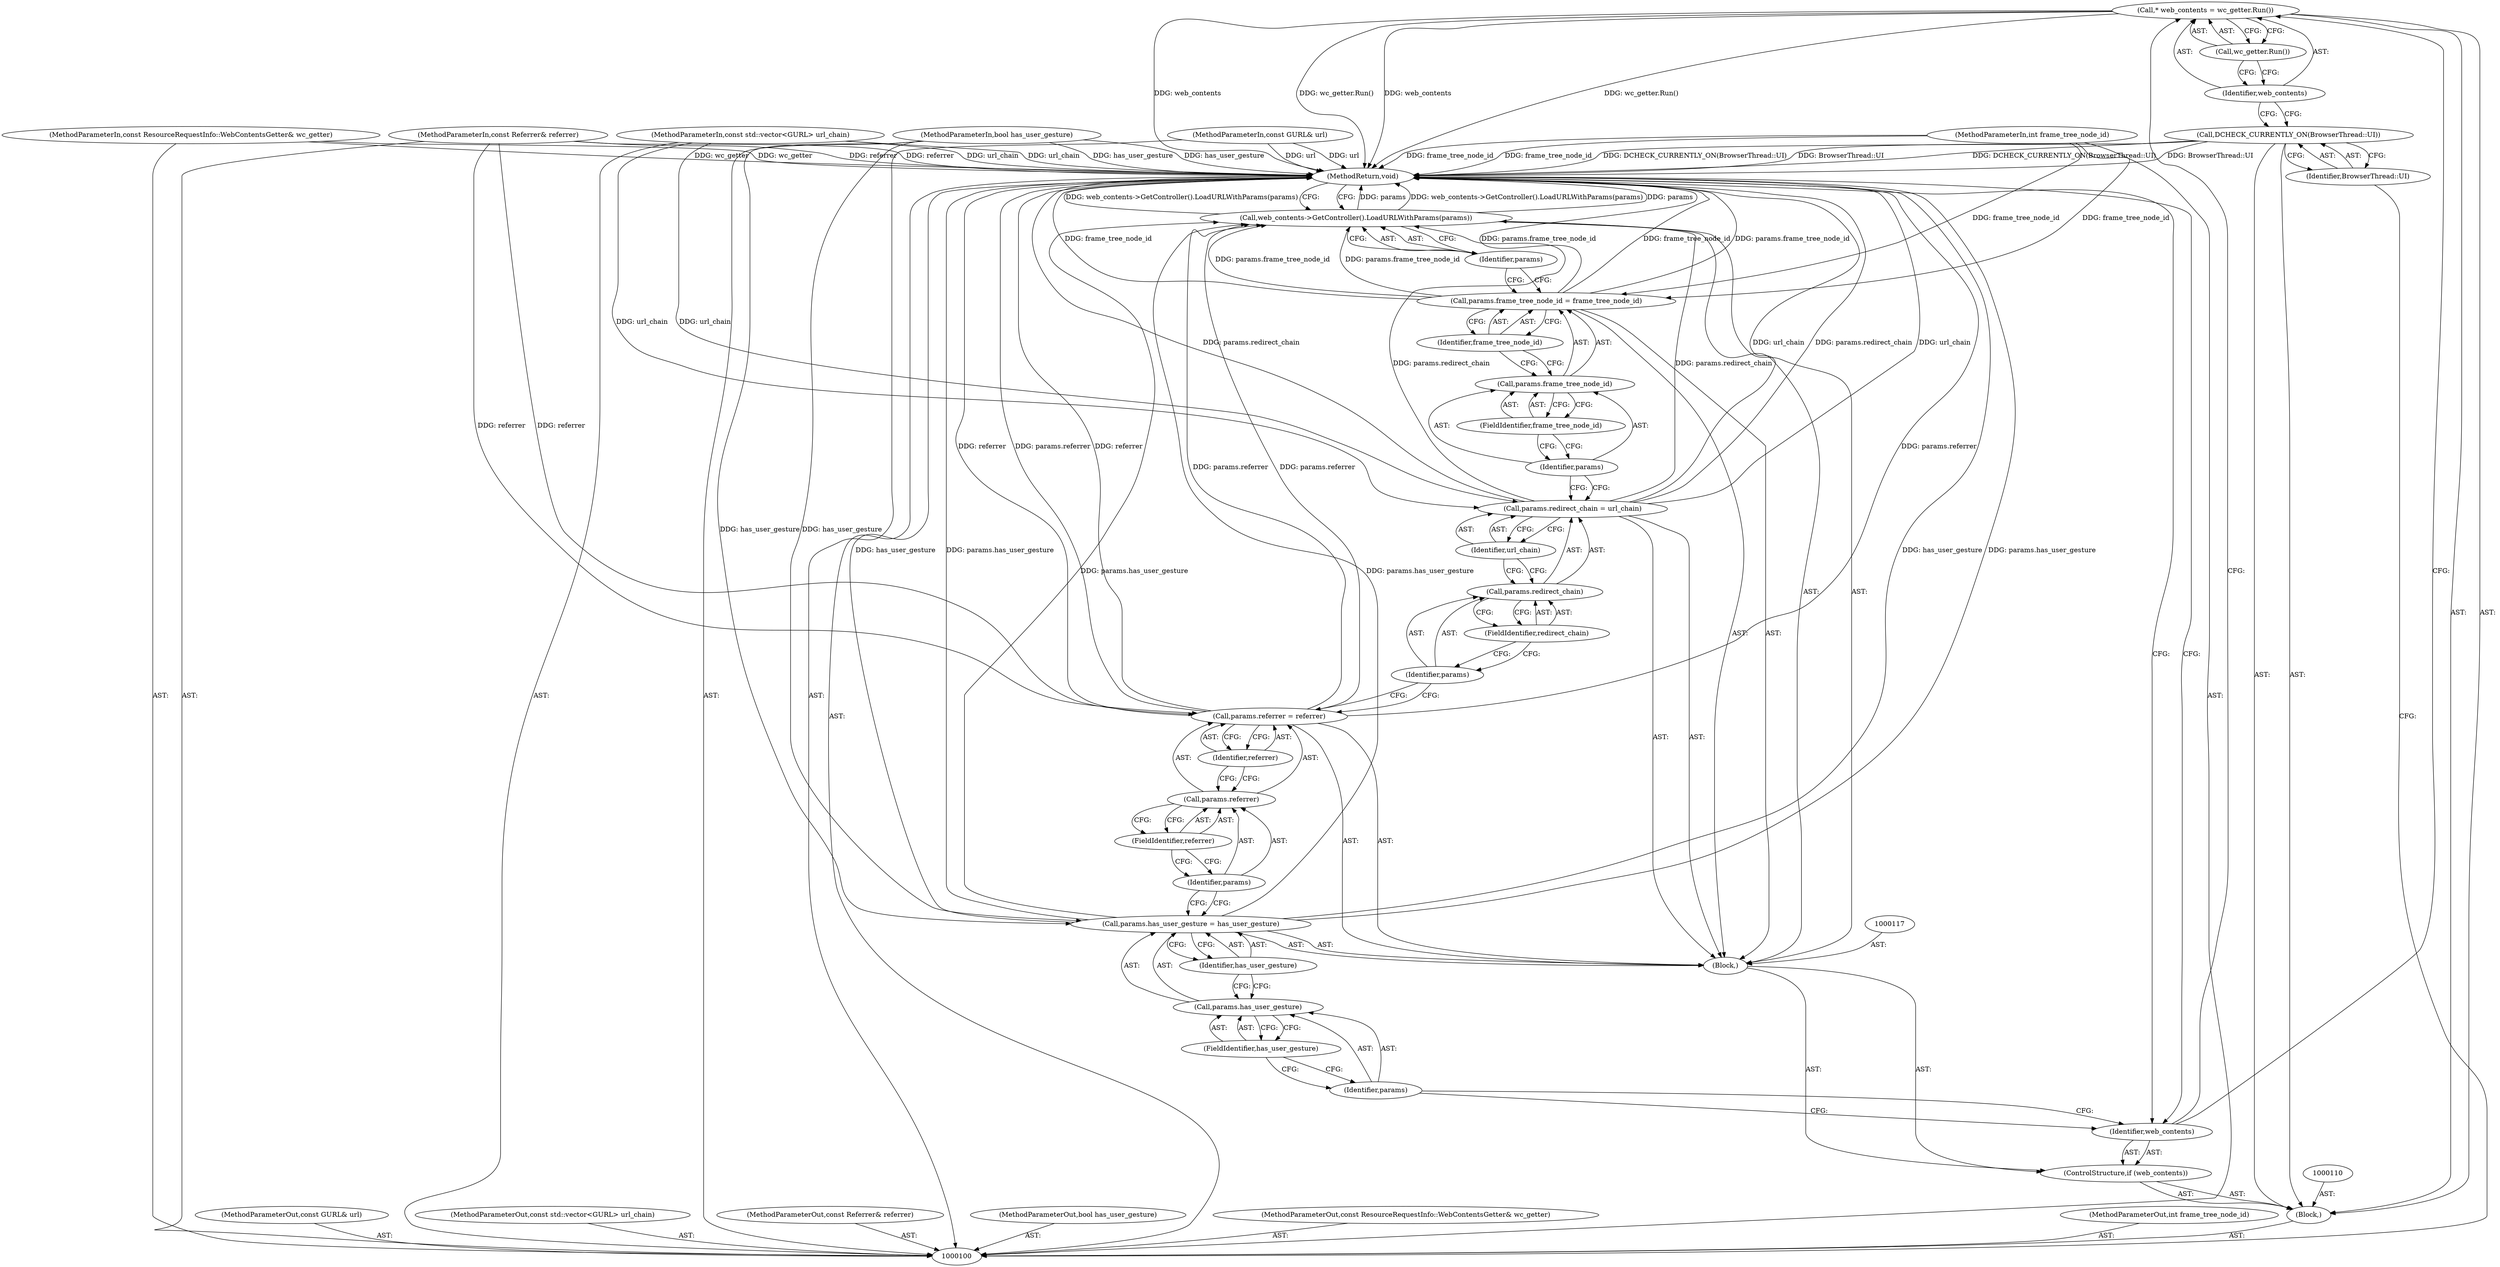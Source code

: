 digraph "0_Chrome_2f81d000fdb5331121cba7ff81dfaaec25b520a5_3" {
"1000111" [label="(Call,* web_contents = wc_getter.Run())"];
"1000112" [label="(Identifier,web_contents)"];
"1000113" [label="(Call,wc_getter.Run())"];
"1000114" [label="(ControlStructure,if (web_contents))"];
"1000115" [label="(Identifier,web_contents)"];
"1000116" [label="(Block,)"];
"1000121" [label="(FieldIdentifier,has_user_gesture)"];
"1000122" [label="(Identifier,has_user_gesture)"];
"1000118" [label="(Call,params.has_user_gesture = has_user_gesture)"];
"1000119" [label="(Call,params.has_user_gesture)"];
"1000120" [label="(Identifier,params)"];
"1000126" [label="(FieldIdentifier,referrer)"];
"1000127" [label="(Identifier,referrer)"];
"1000123" [label="(Call,params.referrer = referrer)"];
"1000124" [label="(Call,params.referrer)"];
"1000125" [label="(Identifier,params)"];
"1000131" [label="(FieldIdentifier,redirect_chain)"];
"1000132" [label="(Identifier,url_chain)"];
"1000128" [label="(Call,params.redirect_chain = url_chain)"];
"1000129" [label="(Call,params.redirect_chain)"];
"1000130" [label="(Identifier,params)"];
"1000136" [label="(FieldIdentifier,frame_tree_node_id)"];
"1000137" [label="(Identifier,frame_tree_node_id)"];
"1000133" [label="(Call,params.frame_tree_node_id = frame_tree_node_id)"];
"1000134" [label="(Call,params.frame_tree_node_id)"];
"1000135" [label="(Identifier,params)"];
"1000138" [label="(Call,web_contents->GetController().LoadURLWithParams(params))"];
"1000139" [label="(Identifier,params)"];
"1000140" [label="(MethodReturn,void)"];
"1000101" [label="(MethodParameterIn,const GURL& url)"];
"1000173" [label="(MethodParameterOut,const GURL& url)"];
"1000102" [label="(MethodParameterIn,const std::vector<GURL> url_chain)"];
"1000174" [label="(MethodParameterOut,const std::vector<GURL> url_chain)"];
"1000103" [label="(MethodParameterIn,const Referrer& referrer)"];
"1000175" [label="(MethodParameterOut,const Referrer& referrer)"];
"1000104" [label="(MethodParameterIn,bool has_user_gesture)"];
"1000176" [label="(MethodParameterOut,bool has_user_gesture)"];
"1000105" [label="(MethodParameterIn,const ResourceRequestInfo::WebContentsGetter& wc_getter)"];
"1000177" [label="(MethodParameterOut,const ResourceRequestInfo::WebContentsGetter& wc_getter)"];
"1000106" [label="(MethodParameterIn,int frame_tree_node_id)"];
"1000178" [label="(MethodParameterOut,int frame_tree_node_id)"];
"1000107" [label="(Block,)"];
"1000109" [label="(Identifier,BrowserThread::UI)"];
"1000108" [label="(Call,DCHECK_CURRENTLY_ON(BrowserThread::UI))"];
"1000111" -> "1000107"  [label="AST: "];
"1000111" -> "1000113"  [label="CFG: "];
"1000112" -> "1000111"  [label="AST: "];
"1000113" -> "1000111"  [label="AST: "];
"1000115" -> "1000111"  [label="CFG: "];
"1000111" -> "1000140"  [label="DDG: web_contents"];
"1000111" -> "1000140"  [label="DDG: wc_getter.Run()"];
"1000112" -> "1000111"  [label="AST: "];
"1000112" -> "1000108"  [label="CFG: "];
"1000113" -> "1000112"  [label="CFG: "];
"1000113" -> "1000111"  [label="AST: "];
"1000113" -> "1000112"  [label="CFG: "];
"1000111" -> "1000113"  [label="CFG: "];
"1000114" -> "1000107"  [label="AST: "];
"1000115" -> "1000114"  [label="AST: "];
"1000116" -> "1000114"  [label="AST: "];
"1000115" -> "1000114"  [label="AST: "];
"1000115" -> "1000111"  [label="CFG: "];
"1000120" -> "1000115"  [label="CFG: "];
"1000140" -> "1000115"  [label="CFG: "];
"1000116" -> "1000114"  [label="AST: "];
"1000117" -> "1000116"  [label="AST: "];
"1000118" -> "1000116"  [label="AST: "];
"1000123" -> "1000116"  [label="AST: "];
"1000128" -> "1000116"  [label="AST: "];
"1000133" -> "1000116"  [label="AST: "];
"1000138" -> "1000116"  [label="AST: "];
"1000121" -> "1000119"  [label="AST: "];
"1000121" -> "1000120"  [label="CFG: "];
"1000119" -> "1000121"  [label="CFG: "];
"1000122" -> "1000118"  [label="AST: "];
"1000122" -> "1000119"  [label="CFG: "];
"1000118" -> "1000122"  [label="CFG: "];
"1000118" -> "1000116"  [label="AST: "];
"1000118" -> "1000122"  [label="CFG: "];
"1000119" -> "1000118"  [label="AST: "];
"1000122" -> "1000118"  [label="AST: "];
"1000125" -> "1000118"  [label="CFG: "];
"1000118" -> "1000140"  [label="DDG: has_user_gesture"];
"1000118" -> "1000140"  [label="DDG: params.has_user_gesture"];
"1000104" -> "1000118"  [label="DDG: has_user_gesture"];
"1000118" -> "1000138"  [label="DDG: params.has_user_gesture"];
"1000119" -> "1000118"  [label="AST: "];
"1000119" -> "1000121"  [label="CFG: "];
"1000120" -> "1000119"  [label="AST: "];
"1000121" -> "1000119"  [label="AST: "];
"1000122" -> "1000119"  [label="CFG: "];
"1000120" -> "1000119"  [label="AST: "];
"1000120" -> "1000115"  [label="CFG: "];
"1000121" -> "1000120"  [label="CFG: "];
"1000126" -> "1000124"  [label="AST: "];
"1000126" -> "1000125"  [label="CFG: "];
"1000124" -> "1000126"  [label="CFG: "];
"1000127" -> "1000123"  [label="AST: "];
"1000127" -> "1000124"  [label="CFG: "];
"1000123" -> "1000127"  [label="CFG: "];
"1000123" -> "1000116"  [label="AST: "];
"1000123" -> "1000127"  [label="CFG: "];
"1000124" -> "1000123"  [label="AST: "];
"1000127" -> "1000123"  [label="AST: "];
"1000130" -> "1000123"  [label="CFG: "];
"1000123" -> "1000140"  [label="DDG: referrer"];
"1000123" -> "1000140"  [label="DDG: params.referrer"];
"1000103" -> "1000123"  [label="DDG: referrer"];
"1000123" -> "1000138"  [label="DDG: params.referrer"];
"1000124" -> "1000123"  [label="AST: "];
"1000124" -> "1000126"  [label="CFG: "];
"1000125" -> "1000124"  [label="AST: "];
"1000126" -> "1000124"  [label="AST: "];
"1000127" -> "1000124"  [label="CFG: "];
"1000125" -> "1000124"  [label="AST: "];
"1000125" -> "1000118"  [label="CFG: "];
"1000126" -> "1000125"  [label="CFG: "];
"1000131" -> "1000129"  [label="AST: "];
"1000131" -> "1000130"  [label="CFG: "];
"1000129" -> "1000131"  [label="CFG: "];
"1000132" -> "1000128"  [label="AST: "];
"1000132" -> "1000129"  [label="CFG: "];
"1000128" -> "1000132"  [label="CFG: "];
"1000128" -> "1000116"  [label="AST: "];
"1000128" -> "1000132"  [label="CFG: "];
"1000129" -> "1000128"  [label="AST: "];
"1000132" -> "1000128"  [label="AST: "];
"1000135" -> "1000128"  [label="CFG: "];
"1000128" -> "1000140"  [label="DDG: url_chain"];
"1000128" -> "1000140"  [label="DDG: params.redirect_chain"];
"1000102" -> "1000128"  [label="DDG: url_chain"];
"1000128" -> "1000138"  [label="DDG: params.redirect_chain"];
"1000129" -> "1000128"  [label="AST: "];
"1000129" -> "1000131"  [label="CFG: "];
"1000130" -> "1000129"  [label="AST: "];
"1000131" -> "1000129"  [label="AST: "];
"1000132" -> "1000129"  [label="CFG: "];
"1000130" -> "1000129"  [label="AST: "];
"1000130" -> "1000123"  [label="CFG: "];
"1000131" -> "1000130"  [label="CFG: "];
"1000136" -> "1000134"  [label="AST: "];
"1000136" -> "1000135"  [label="CFG: "];
"1000134" -> "1000136"  [label="CFG: "];
"1000137" -> "1000133"  [label="AST: "];
"1000137" -> "1000134"  [label="CFG: "];
"1000133" -> "1000137"  [label="CFG: "];
"1000133" -> "1000116"  [label="AST: "];
"1000133" -> "1000137"  [label="CFG: "];
"1000134" -> "1000133"  [label="AST: "];
"1000137" -> "1000133"  [label="AST: "];
"1000139" -> "1000133"  [label="CFG: "];
"1000133" -> "1000140"  [label="DDG: params.frame_tree_node_id"];
"1000133" -> "1000140"  [label="DDG: frame_tree_node_id"];
"1000106" -> "1000133"  [label="DDG: frame_tree_node_id"];
"1000133" -> "1000138"  [label="DDG: params.frame_tree_node_id"];
"1000134" -> "1000133"  [label="AST: "];
"1000134" -> "1000136"  [label="CFG: "];
"1000135" -> "1000134"  [label="AST: "];
"1000136" -> "1000134"  [label="AST: "];
"1000137" -> "1000134"  [label="CFG: "];
"1000135" -> "1000134"  [label="AST: "];
"1000135" -> "1000128"  [label="CFG: "];
"1000136" -> "1000135"  [label="CFG: "];
"1000138" -> "1000116"  [label="AST: "];
"1000138" -> "1000139"  [label="CFG: "];
"1000139" -> "1000138"  [label="AST: "];
"1000140" -> "1000138"  [label="CFG: "];
"1000138" -> "1000140"  [label="DDG: params"];
"1000138" -> "1000140"  [label="DDG: web_contents->GetController().LoadURLWithParams(params)"];
"1000118" -> "1000138"  [label="DDG: params.has_user_gesture"];
"1000123" -> "1000138"  [label="DDG: params.referrer"];
"1000128" -> "1000138"  [label="DDG: params.redirect_chain"];
"1000133" -> "1000138"  [label="DDG: params.frame_tree_node_id"];
"1000139" -> "1000138"  [label="AST: "];
"1000139" -> "1000133"  [label="CFG: "];
"1000138" -> "1000139"  [label="CFG: "];
"1000140" -> "1000100"  [label="AST: "];
"1000140" -> "1000138"  [label="CFG: "];
"1000140" -> "1000115"  [label="CFG: "];
"1000108" -> "1000140"  [label="DDG: DCHECK_CURRENTLY_ON(BrowserThread::UI)"];
"1000108" -> "1000140"  [label="DDG: BrowserThread::UI"];
"1000104" -> "1000140"  [label="DDG: has_user_gesture"];
"1000105" -> "1000140"  [label="DDG: wc_getter"];
"1000123" -> "1000140"  [label="DDG: referrer"];
"1000123" -> "1000140"  [label="DDG: params.referrer"];
"1000118" -> "1000140"  [label="DDG: has_user_gesture"];
"1000118" -> "1000140"  [label="DDG: params.has_user_gesture"];
"1000128" -> "1000140"  [label="DDG: url_chain"];
"1000128" -> "1000140"  [label="DDG: params.redirect_chain"];
"1000138" -> "1000140"  [label="DDG: params"];
"1000138" -> "1000140"  [label="DDG: web_contents->GetController().LoadURLWithParams(params)"];
"1000103" -> "1000140"  [label="DDG: referrer"];
"1000133" -> "1000140"  [label="DDG: params.frame_tree_node_id"];
"1000133" -> "1000140"  [label="DDG: frame_tree_node_id"];
"1000102" -> "1000140"  [label="DDG: url_chain"];
"1000111" -> "1000140"  [label="DDG: web_contents"];
"1000111" -> "1000140"  [label="DDG: wc_getter.Run()"];
"1000101" -> "1000140"  [label="DDG: url"];
"1000106" -> "1000140"  [label="DDG: frame_tree_node_id"];
"1000101" -> "1000100"  [label="AST: "];
"1000101" -> "1000140"  [label="DDG: url"];
"1000173" -> "1000100"  [label="AST: "];
"1000102" -> "1000100"  [label="AST: "];
"1000102" -> "1000140"  [label="DDG: url_chain"];
"1000102" -> "1000128"  [label="DDG: url_chain"];
"1000174" -> "1000100"  [label="AST: "];
"1000103" -> "1000100"  [label="AST: "];
"1000103" -> "1000140"  [label="DDG: referrer"];
"1000103" -> "1000123"  [label="DDG: referrer"];
"1000175" -> "1000100"  [label="AST: "];
"1000104" -> "1000100"  [label="AST: "];
"1000104" -> "1000140"  [label="DDG: has_user_gesture"];
"1000104" -> "1000118"  [label="DDG: has_user_gesture"];
"1000176" -> "1000100"  [label="AST: "];
"1000105" -> "1000100"  [label="AST: "];
"1000105" -> "1000140"  [label="DDG: wc_getter"];
"1000177" -> "1000100"  [label="AST: "];
"1000106" -> "1000100"  [label="AST: "];
"1000106" -> "1000140"  [label="DDG: frame_tree_node_id"];
"1000106" -> "1000133"  [label="DDG: frame_tree_node_id"];
"1000178" -> "1000100"  [label="AST: "];
"1000107" -> "1000100"  [label="AST: "];
"1000108" -> "1000107"  [label="AST: "];
"1000110" -> "1000107"  [label="AST: "];
"1000111" -> "1000107"  [label="AST: "];
"1000114" -> "1000107"  [label="AST: "];
"1000109" -> "1000108"  [label="AST: "];
"1000109" -> "1000100"  [label="CFG: "];
"1000108" -> "1000109"  [label="CFG: "];
"1000108" -> "1000107"  [label="AST: "];
"1000108" -> "1000109"  [label="CFG: "];
"1000109" -> "1000108"  [label="AST: "];
"1000112" -> "1000108"  [label="CFG: "];
"1000108" -> "1000140"  [label="DDG: DCHECK_CURRENTLY_ON(BrowserThread::UI)"];
"1000108" -> "1000140"  [label="DDG: BrowserThread::UI"];
}
